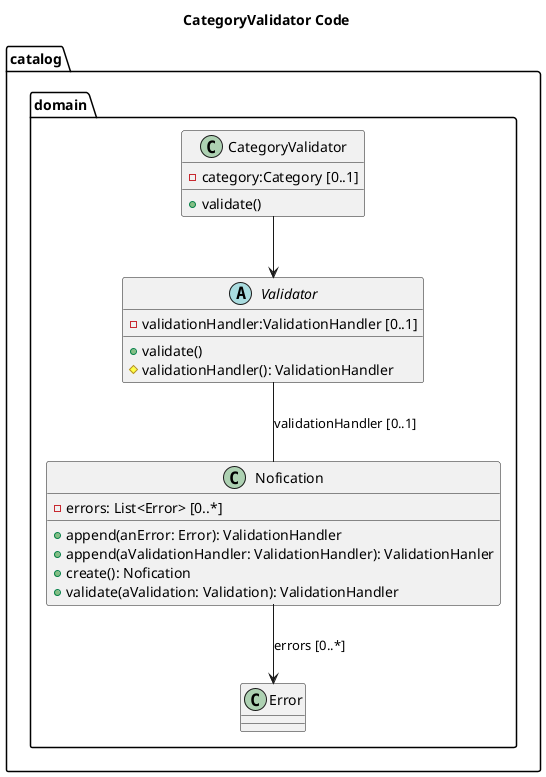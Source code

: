 @startuml CategoryValidator
  title CategoryValidator Code

  package "catalog.domain" {
    class "CategoryValidator" as CategoryValidator {
      - category:Category [0..1]
      + validate()
    }

    abstract class "Validator" as Validator {
      - validationHandler:ValidationHandler [0..1]
      + validate()
      # validationHandler(): ValidationHandler
    }

    class "Nofication" as Notification {
      - errors: List<Error> [0..*]
      + append(anError: Error): ValidationHandler
      + append(aValidationHandler: ValidationHandler): ValidationHanler
      + create(): Nofication
      + validate(aValidation: Validation): ValidationHandler
    }

    class "Error" as Error {}
  }

  CategoryValidator --> Validator
  Validator -- Notification : validationHandler [0..1]
  Notification --> Error : errors [0..*]
@enduml